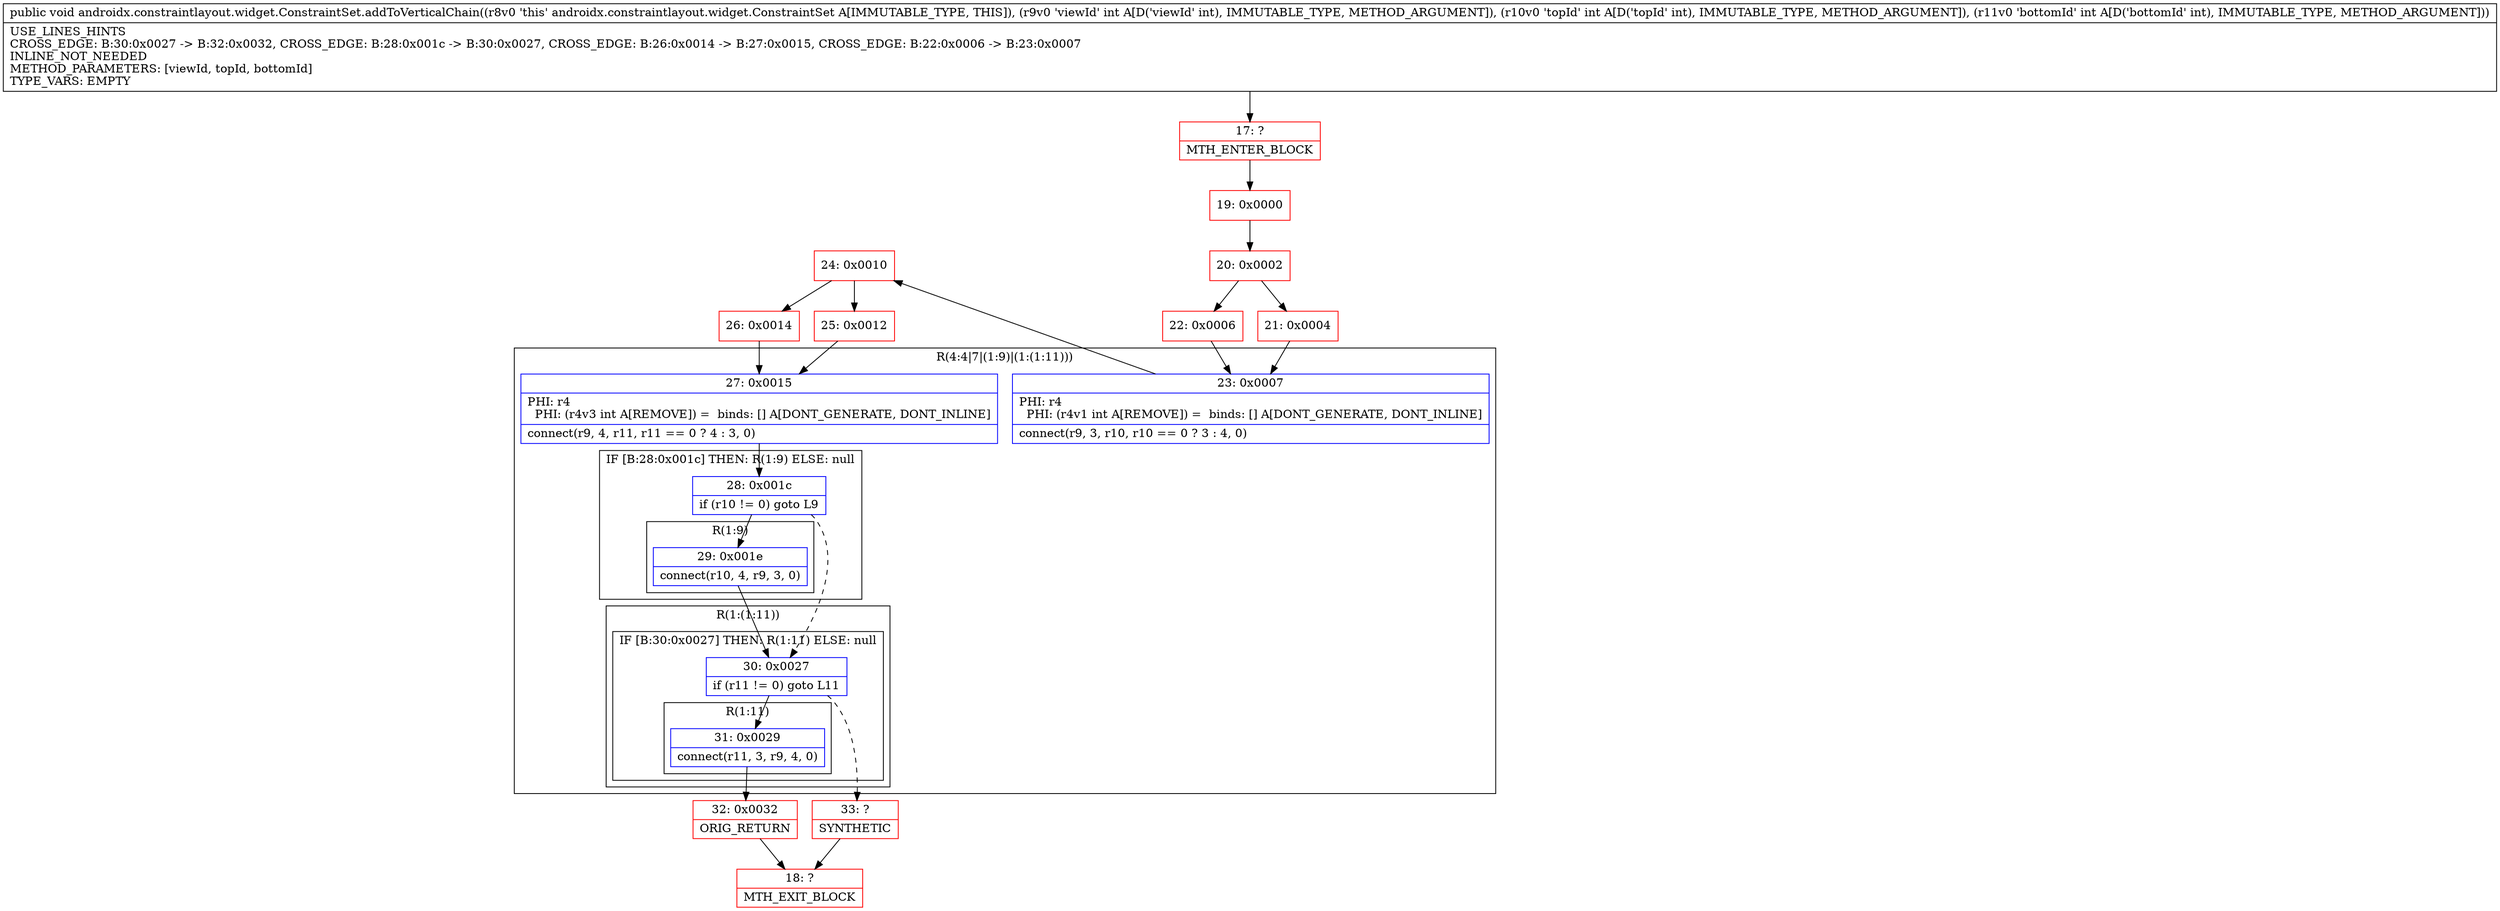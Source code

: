 digraph "CFG forandroidx.constraintlayout.widget.ConstraintSet.addToVerticalChain(III)V" {
subgraph cluster_Region_1747283148 {
label = "R(4:4|7|(1:9)|(1:(1:11)))";
node [shape=record,color=blue];
Node_23 [shape=record,label="{23\:\ 0x0007|PHI: r4 \l  PHI: (r4v1 int A[REMOVE]) =  binds: [] A[DONT_GENERATE, DONT_INLINE]\l|connect(r9, 3, r10, r10 == 0 ? 3 : 4, 0)\l}"];
Node_27 [shape=record,label="{27\:\ 0x0015|PHI: r4 \l  PHI: (r4v3 int A[REMOVE]) =  binds: [] A[DONT_GENERATE, DONT_INLINE]\l|connect(r9, 4, r11, r11 == 0 ? 4 : 3, 0)\l}"];
subgraph cluster_IfRegion_1751192112 {
label = "IF [B:28:0x001c] THEN: R(1:9) ELSE: null";
node [shape=record,color=blue];
Node_28 [shape=record,label="{28\:\ 0x001c|if (r10 != 0) goto L9\l}"];
subgraph cluster_Region_1111605832 {
label = "R(1:9)";
node [shape=record,color=blue];
Node_29 [shape=record,label="{29\:\ 0x001e|connect(r10, 4, r9, 3, 0)\l}"];
}
}
subgraph cluster_Region_753958728 {
label = "R(1:(1:11))";
node [shape=record,color=blue];
subgraph cluster_IfRegion_1878013206 {
label = "IF [B:30:0x0027] THEN: R(1:11) ELSE: null";
node [shape=record,color=blue];
Node_30 [shape=record,label="{30\:\ 0x0027|if (r11 != 0) goto L11\l}"];
subgraph cluster_Region_257972810 {
label = "R(1:11)";
node [shape=record,color=blue];
Node_31 [shape=record,label="{31\:\ 0x0029|connect(r11, 3, r9, 4, 0)\l}"];
}
}
}
}
Node_17 [shape=record,color=red,label="{17\:\ ?|MTH_ENTER_BLOCK\l}"];
Node_19 [shape=record,color=red,label="{19\:\ 0x0000}"];
Node_20 [shape=record,color=red,label="{20\:\ 0x0002}"];
Node_21 [shape=record,color=red,label="{21\:\ 0x0004}"];
Node_24 [shape=record,color=red,label="{24\:\ 0x0010}"];
Node_25 [shape=record,color=red,label="{25\:\ 0x0012}"];
Node_32 [shape=record,color=red,label="{32\:\ 0x0032|ORIG_RETURN\l}"];
Node_18 [shape=record,color=red,label="{18\:\ ?|MTH_EXIT_BLOCK\l}"];
Node_33 [shape=record,color=red,label="{33\:\ ?|SYNTHETIC\l}"];
Node_26 [shape=record,color=red,label="{26\:\ 0x0014}"];
Node_22 [shape=record,color=red,label="{22\:\ 0x0006}"];
MethodNode[shape=record,label="{public void androidx.constraintlayout.widget.ConstraintSet.addToVerticalChain((r8v0 'this' androidx.constraintlayout.widget.ConstraintSet A[IMMUTABLE_TYPE, THIS]), (r9v0 'viewId' int A[D('viewId' int), IMMUTABLE_TYPE, METHOD_ARGUMENT]), (r10v0 'topId' int A[D('topId' int), IMMUTABLE_TYPE, METHOD_ARGUMENT]), (r11v0 'bottomId' int A[D('bottomId' int), IMMUTABLE_TYPE, METHOD_ARGUMENT]))  | USE_LINES_HINTS\lCROSS_EDGE: B:30:0x0027 \-\> B:32:0x0032, CROSS_EDGE: B:28:0x001c \-\> B:30:0x0027, CROSS_EDGE: B:26:0x0014 \-\> B:27:0x0015, CROSS_EDGE: B:22:0x0006 \-\> B:23:0x0007\lINLINE_NOT_NEEDED\lMETHOD_PARAMETERS: [viewId, topId, bottomId]\lTYPE_VARS: EMPTY\l}"];
MethodNode -> Node_17;Node_23 -> Node_24;
Node_27 -> Node_28;
Node_28 -> Node_29;
Node_28 -> Node_30[style=dashed];
Node_29 -> Node_30;
Node_30 -> Node_31;
Node_30 -> Node_33[style=dashed];
Node_31 -> Node_32;
Node_17 -> Node_19;
Node_19 -> Node_20;
Node_20 -> Node_21;
Node_20 -> Node_22;
Node_21 -> Node_23;
Node_24 -> Node_25;
Node_24 -> Node_26;
Node_25 -> Node_27;
Node_32 -> Node_18;
Node_33 -> Node_18;
Node_26 -> Node_27;
Node_22 -> Node_23;
}

